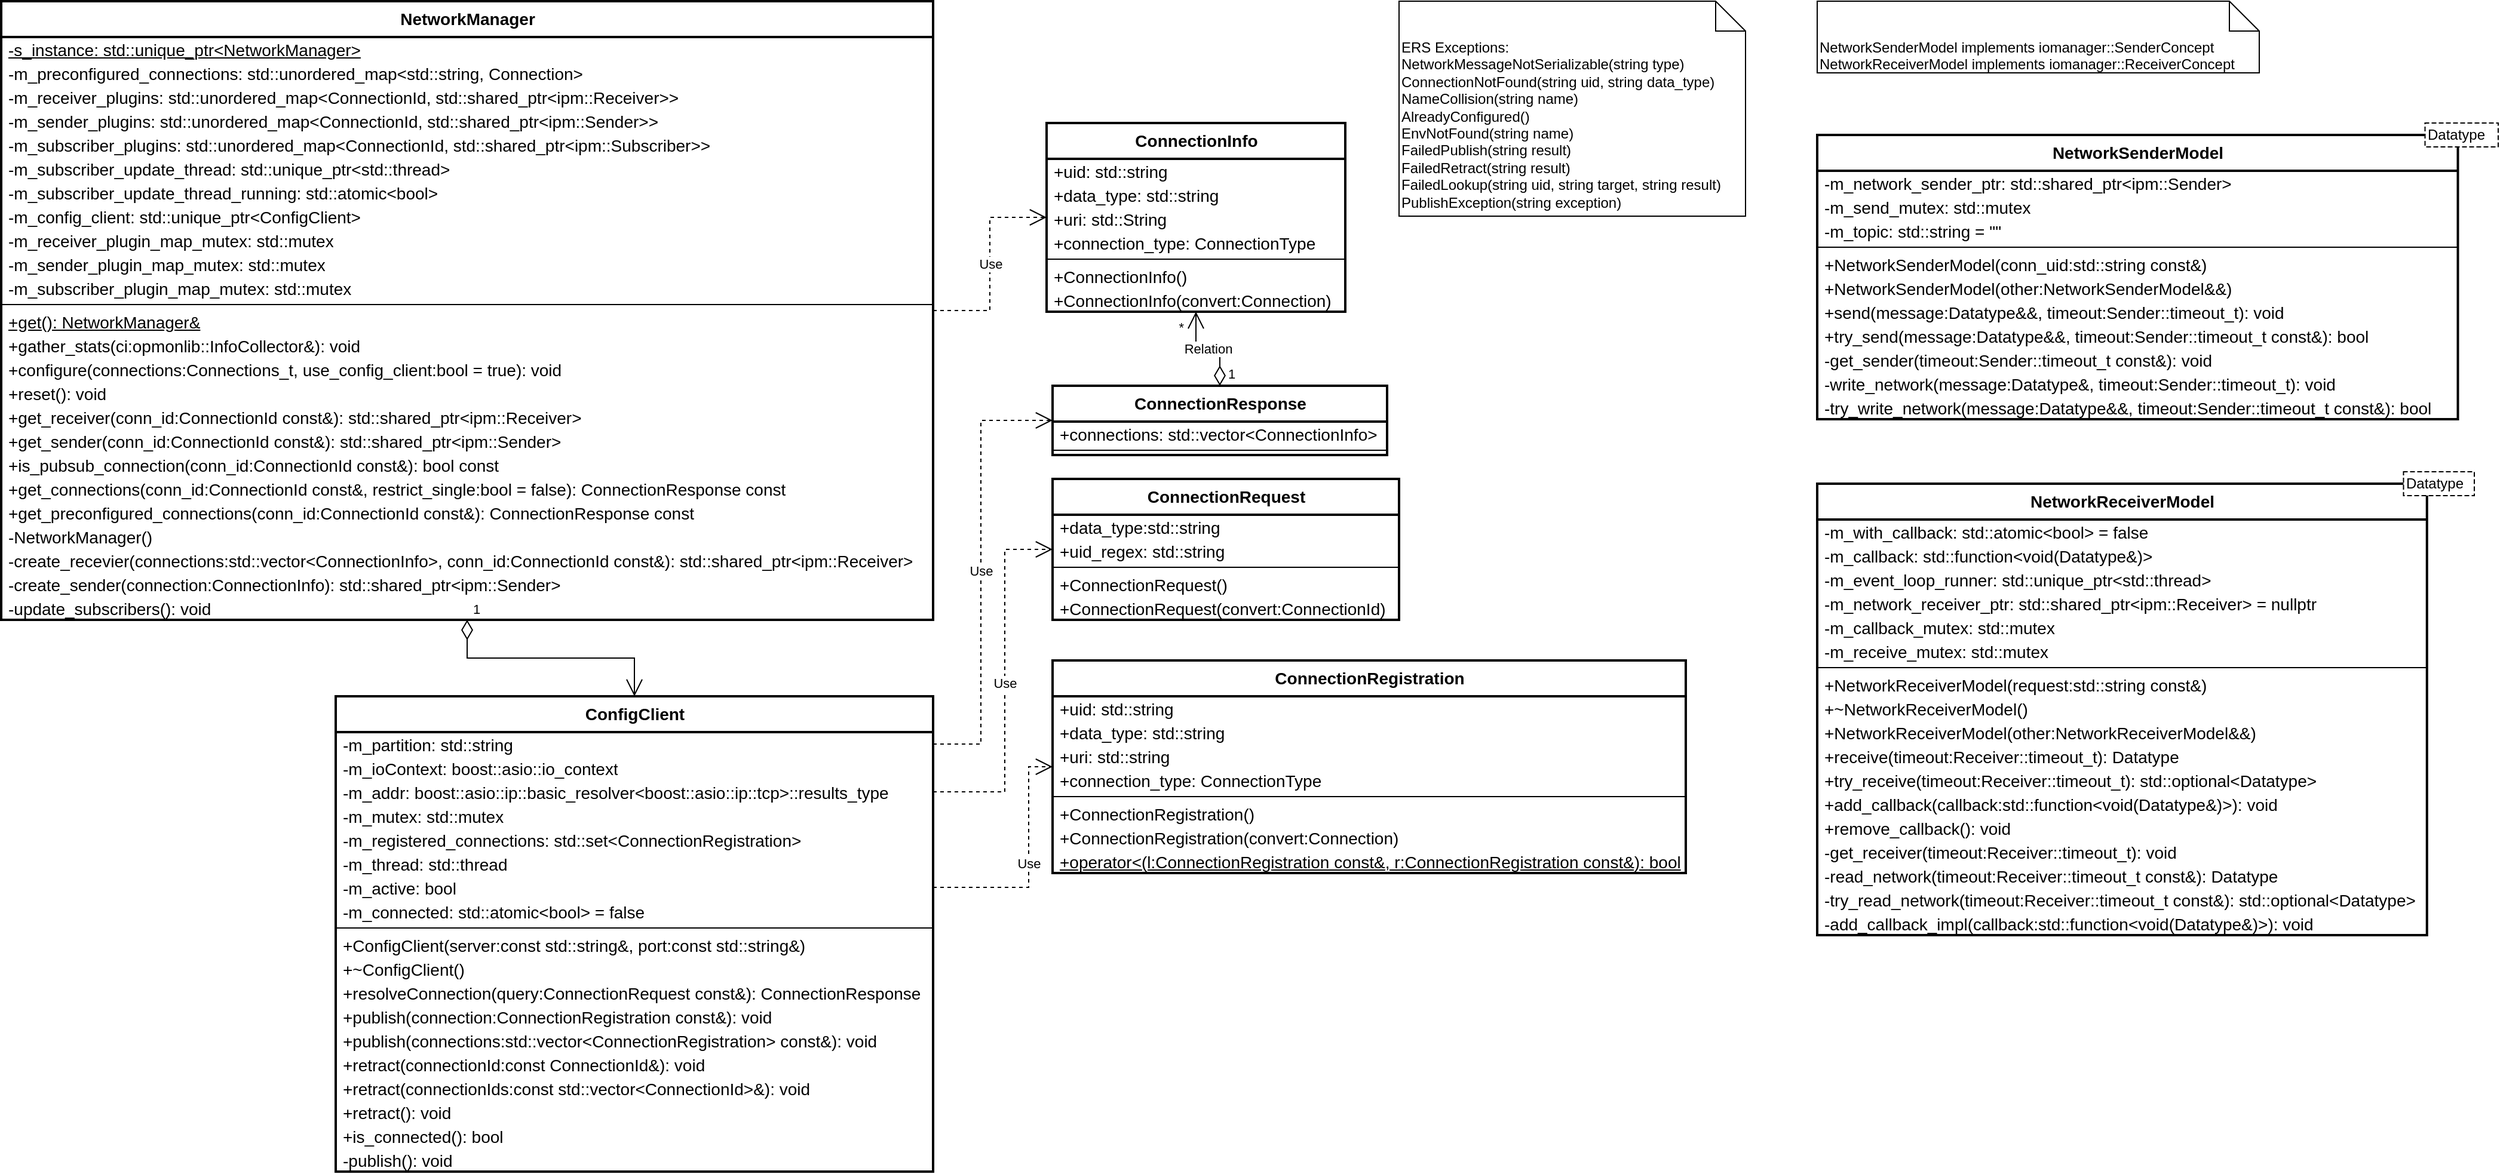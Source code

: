 <mxfile version="20.3.0" type="device"><diagram id="E1HVbYeFYIAMB-QXWZEo" name="Page-1"><mxGraphModel dx="2912" dy="1225" grid="1" gridSize="10" guides="1" tooltips="1" connect="1" arrows="1" fold="1" page="1" pageScale="1" pageWidth="850" pageHeight="1100" math="0" shadow="0"><root><mxCell id="0"/><mxCell id="1" parent="0"/><mxCell id="4x3-ScVHEEWLntkp6lY4-109" value="&lt;b&gt;ConnectionResponse&lt;br&gt;&lt;/b&gt;" style="swimlane;fontStyle=0;align=center;verticalAlign=top;childLayout=stackLayout;horizontal=1;startSize=30;horizontalStack=0;resizeParent=1;resizeParentMax=0;resizeLast=0;collapsible=0;marginBottom=0;html=1;fontFamily=Helvetica;fontSize=14;strokeWidth=2;fillColor=default;" vertex="1" parent="1"><mxGeometry x="870" y="450" width="280" height="58" as="geometry"/></mxCell><mxCell id="4x3-ScVHEEWLntkp6lY4-110" value="+connections: std::vector&amp;lt;ConnectionInfo&amp;gt;" style="text;html=1;strokeColor=none;fillColor=none;align=left;verticalAlign=middle;spacingLeft=4;spacingRight=4;overflow=hidden;rotatable=0;points=[[0,0.5],[1,0.5]];portConstraint=eastwest;fontFamily=Helvetica;fontSize=14;" vertex="1" parent="4x3-ScVHEEWLntkp6lY4-109"><mxGeometry y="30" width="280" height="20" as="geometry"/></mxCell><mxCell id="4x3-ScVHEEWLntkp6lY4-111" value="" style="line;strokeWidth=1;fillColor=none;align=left;verticalAlign=middle;spacingTop=-1;spacingLeft=3;spacingRight=3;rotatable=0;labelPosition=right;points=[];portConstraint=eastwest;fontFamily=Helvetica;fontSize=14;" vertex="1" parent="4x3-ScVHEEWLntkp6lY4-109"><mxGeometry y="50" width="280" height="8" as="geometry"/></mxCell><mxCell id="4x3-ScVHEEWLntkp6lY4-112" value="&lt;b&gt;NetworkManager&lt;br&gt;&lt;/b&gt;" style="swimlane;fontStyle=0;align=center;verticalAlign=top;childLayout=stackLayout;horizontal=1;startSize=30;horizontalStack=0;resizeParent=1;resizeParentMax=0;resizeLast=0;collapsible=0;marginBottom=0;html=1;fontFamily=Helvetica;fontSize=14;strokeWidth=2;fillColor=default;" vertex="1" parent="1"><mxGeometry x="-10" y="128" width="780" height="518" as="geometry"/></mxCell><mxCell id="4x3-ScVHEEWLntkp6lY4-113" value="-s_instance: std::unique_ptr&amp;lt;NetworkManager&amp;gt;" style="text;html=1;strokeColor=none;fillColor=none;align=left;verticalAlign=middle;spacingLeft=4;spacingRight=4;overflow=hidden;rotatable=0;points=[[0,0.5],[1,0.5]];portConstraint=eastwest;fontFamily=Helvetica;fontSize=14;fontStyle=4" vertex="1" parent="4x3-ScVHEEWLntkp6lY4-112"><mxGeometry y="30" width="780" height="20" as="geometry"/></mxCell><mxCell id="4x3-ScVHEEWLntkp6lY4-114" value="-m_preconfigured_connections: std::unordered_map&amp;lt;std::string, Connection&amp;gt;" style="text;html=1;strokeColor=none;fillColor=none;align=left;verticalAlign=middle;spacingLeft=4;spacingRight=4;overflow=hidden;rotatable=0;points=[[0,0.5],[1,0.5]];portConstraint=eastwest;fontFamily=Helvetica;fontSize=14;" vertex="1" parent="4x3-ScVHEEWLntkp6lY4-112"><mxGeometry y="50" width="780" height="20" as="geometry"/></mxCell><mxCell id="4x3-ScVHEEWLntkp6lY4-115" value="-m_receiver_plugins: std::unordered_map&amp;lt;ConnectionId, std::shared_ptr&amp;lt;ipm::Receiver&amp;gt;&amp;gt;" style="text;html=1;strokeColor=none;fillColor=none;align=left;verticalAlign=middle;spacingLeft=4;spacingRight=4;overflow=hidden;rotatable=0;points=[[0,0.5],[1,0.5]];portConstraint=eastwest;fontFamily=Helvetica;fontSize=14;" vertex="1" parent="4x3-ScVHEEWLntkp6lY4-112"><mxGeometry y="70" width="780" height="20" as="geometry"/></mxCell><mxCell id="4x3-ScVHEEWLntkp6lY4-116" value="-m_sender_plugins: std::unordered_map&amp;lt;ConnectionId, std::shared_ptr&amp;lt;ipm::Sender&amp;gt;&amp;gt;" style="text;html=1;strokeColor=none;fillColor=none;align=left;verticalAlign=middle;spacingLeft=4;spacingRight=4;overflow=hidden;rotatable=0;points=[[0,0.5],[1,0.5]];portConstraint=eastwest;fontFamily=Helvetica;fontSize=14;" vertex="1" parent="4x3-ScVHEEWLntkp6lY4-112"><mxGeometry y="90" width="780" height="20" as="geometry"/></mxCell><mxCell id="4x3-ScVHEEWLntkp6lY4-117" value="-m_subscriber_plugins: std::unordered_map&amp;lt;ConnectionId, std::shared_ptr&amp;lt;ipm::Subscriber&amp;gt;&amp;gt;" style="text;html=1;strokeColor=none;fillColor=none;align=left;verticalAlign=middle;spacingLeft=4;spacingRight=4;overflow=hidden;rotatable=0;points=[[0,0.5],[1,0.5]];portConstraint=eastwest;fontFamily=Helvetica;fontSize=14;" vertex="1" parent="4x3-ScVHEEWLntkp6lY4-112"><mxGeometry y="110" width="780" height="20" as="geometry"/></mxCell><mxCell id="4x3-ScVHEEWLntkp6lY4-118" value="-m_subscriber_update_thread: std::unique_ptr&amp;lt;std::thread&amp;gt;" style="text;html=1;strokeColor=none;fillColor=none;align=left;verticalAlign=middle;spacingLeft=4;spacingRight=4;overflow=hidden;rotatable=0;points=[[0,0.5],[1,0.5]];portConstraint=eastwest;fontFamily=Helvetica;fontSize=14;" vertex="1" parent="4x3-ScVHEEWLntkp6lY4-112"><mxGeometry y="130" width="780" height="20" as="geometry"/></mxCell><mxCell id="4x3-ScVHEEWLntkp6lY4-119" value="-m_subscriber_update_thread_running: std::atomic&amp;lt;bool&amp;gt;" style="text;html=1;strokeColor=none;fillColor=none;align=left;verticalAlign=middle;spacingLeft=4;spacingRight=4;overflow=hidden;rotatable=0;points=[[0,0.5],[1,0.5]];portConstraint=eastwest;fontFamily=Helvetica;fontSize=14;" vertex="1" parent="4x3-ScVHEEWLntkp6lY4-112"><mxGeometry y="150" width="780" height="20" as="geometry"/></mxCell><mxCell id="4x3-ScVHEEWLntkp6lY4-120" value="-m_config_client: std::unique_ptr&amp;lt;ConfigClient&amp;gt;" style="text;html=1;strokeColor=none;fillColor=none;align=left;verticalAlign=middle;spacingLeft=4;spacingRight=4;overflow=hidden;rotatable=0;points=[[0,0.5],[1,0.5]];portConstraint=eastwest;fontFamily=Helvetica;fontSize=14;" vertex="1" parent="4x3-ScVHEEWLntkp6lY4-112"><mxGeometry y="170" width="780" height="20" as="geometry"/></mxCell><mxCell id="4x3-ScVHEEWLntkp6lY4-121" value="-m_receiver_plugin_map_mutex: std::mutex" style="text;html=1;strokeColor=none;fillColor=none;align=left;verticalAlign=middle;spacingLeft=4;spacingRight=4;overflow=hidden;rotatable=0;points=[[0,0.5],[1,0.5]];portConstraint=eastwest;fontFamily=Helvetica;fontSize=14;" vertex="1" parent="4x3-ScVHEEWLntkp6lY4-112"><mxGeometry y="190" width="780" height="20" as="geometry"/></mxCell><mxCell id="4x3-ScVHEEWLntkp6lY4-122" value="-m_sender_plugin_map_mutex: std::mutex" style="text;html=1;strokeColor=none;fillColor=none;align=left;verticalAlign=middle;spacingLeft=4;spacingRight=4;overflow=hidden;rotatable=0;points=[[0,0.5],[1,0.5]];portConstraint=eastwest;fontFamily=Helvetica;fontSize=14;" vertex="1" parent="4x3-ScVHEEWLntkp6lY4-112"><mxGeometry y="210" width="780" height="20" as="geometry"/></mxCell><mxCell id="4x3-ScVHEEWLntkp6lY4-123" value="-m_subscriber_plugin_map_mutex: std::mutex" style="text;html=1;strokeColor=none;fillColor=none;align=left;verticalAlign=middle;spacingLeft=4;spacingRight=4;overflow=hidden;rotatable=0;points=[[0,0.5],[1,0.5]];portConstraint=eastwest;fontFamily=Helvetica;fontSize=14;" vertex="1" parent="4x3-ScVHEEWLntkp6lY4-112"><mxGeometry y="230" width="780" height="20" as="geometry"/></mxCell><mxCell id="4x3-ScVHEEWLntkp6lY4-124" value="" style="line;strokeWidth=1;fillColor=none;align=left;verticalAlign=middle;spacingTop=-1;spacingLeft=3;spacingRight=3;rotatable=0;labelPosition=right;points=[];portConstraint=eastwest;fontFamily=Helvetica;fontSize=14;" vertex="1" parent="4x3-ScVHEEWLntkp6lY4-112"><mxGeometry y="250" width="780" height="8" as="geometry"/></mxCell><mxCell id="4x3-ScVHEEWLntkp6lY4-125" value="+get(): NetworkManager&amp;amp;" style="text;html=1;strokeColor=none;fillColor=none;align=left;verticalAlign=middle;spacingLeft=4;spacingRight=4;overflow=hidden;rotatable=0;points=[[0,0.5],[1,0.5]];portConstraint=eastwest;fontFamily=Helvetica;fontSize=14;fontStyle=4" vertex="1" parent="4x3-ScVHEEWLntkp6lY4-112"><mxGeometry y="258" width="780" height="20" as="geometry"/></mxCell><mxCell id="4x3-ScVHEEWLntkp6lY4-126" value="+gather_stats(ci:opmonlib::InfoCollector&amp;amp;): void" style="text;html=1;strokeColor=none;fillColor=none;align=left;verticalAlign=middle;spacingLeft=4;spacingRight=4;overflow=hidden;rotatable=0;points=[[0,0.5],[1,0.5]];portConstraint=eastwest;fontFamily=Helvetica;fontSize=14;" vertex="1" parent="4x3-ScVHEEWLntkp6lY4-112"><mxGeometry y="278" width="780" height="20" as="geometry"/></mxCell><mxCell id="4x3-ScVHEEWLntkp6lY4-127" value="+configure(connections:Connections_t, use_config_client:bool = true): void" style="text;html=1;strokeColor=none;fillColor=none;align=left;verticalAlign=middle;spacingLeft=4;spacingRight=4;overflow=hidden;rotatable=0;points=[[0,0.5],[1,0.5]];portConstraint=eastwest;fontFamily=Helvetica;fontSize=14;" vertex="1" parent="4x3-ScVHEEWLntkp6lY4-112"><mxGeometry y="298" width="780" height="20" as="geometry"/></mxCell><mxCell id="4x3-ScVHEEWLntkp6lY4-128" value="+reset(): void" style="text;html=1;strokeColor=none;fillColor=none;align=left;verticalAlign=middle;spacingLeft=4;spacingRight=4;overflow=hidden;rotatable=0;points=[[0,0.5],[1,0.5]];portConstraint=eastwest;fontFamily=Helvetica;fontSize=14;" vertex="1" parent="4x3-ScVHEEWLntkp6lY4-112"><mxGeometry y="318" width="780" height="20" as="geometry"/></mxCell><mxCell id="4x3-ScVHEEWLntkp6lY4-129" value="+get_receiver(conn_id:ConnectionId const&amp;amp;): std::shared_ptr&amp;lt;ipm::Receiver&amp;gt;" style="text;html=1;strokeColor=none;fillColor=none;align=left;verticalAlign=middle;spacingLeft=4;spacingRight=4;overflow=hidden;rotatable=0;points=[[0,0.5],[1,0.5]];portConstraint=eastwest;fontFamily=Helvetica;fontSize=14;" vertex="1" parent="4x3-ScVHEEWLntkp6lY4-112"><mxGeometry y="338" width="780" height="20" as="geometry"/></mxCell><mxCell id="4x3-ScVHEEWLntkp6lY4-130" value="+get_sender(conn_id:ConnectionId const&amp;amp;): std::shared_ptr&amp;lt;ipm::Sender&amp;gt;" style="text;html=1;strokeColor=none;fillColor=none;align=left;verticalAlign=middle;spacingLeft=4;spacingRight=4;overflow=hidden;rotatable=0;points=[[0,0.5],[1,0.5]];portConstraint=eastwest;fontFamily=Helvetica;fontSize=14;" vertex="1" parent="4x3-ScVHEEWLntkp6lY4-112"><mxGeometry y="358" width="780" height="20" as="geometry"/></mxCell><mxCell id="4x3-ScVHEEWLntkp6lY4-131" value="+is_pubsub_connection(conn_id:ConnectionId const&amp;amp;): bool const" style="text;html=1;strokeColor=none;fillColor=none;align=left;verticalAlign=middle;spacingLeft=4;spacingRight=4;overflow=hidden;rotatable=0;points=[[0,0.5],[1,0.5]];portConstraint=eastwest;fontFamily=Helvetica;fontSize=14;" vertex="1" parent="4x3-ScVHEEWLntkp6lY4-112"><mxGeometry y="378" width="780" height="20" as="geometry"/></mxCell><mxCell id="4x3-ScVHEEWLntkp6lY4-132" value="+get_connections(conn_id:ConnectionId const&amp;amp;, restrict_single:bool = false): ConnectionResponse const" style="text;html=1;strokeColor=none;fillColor=none;align=left;verticalAlign=middle;spacingLeft=4;spacingRight=4;overflow=hidden;rotatable=0;points=[[0,0.5],[1,0.5]];portConstraint=eastwest;fontFamily=Helvetica;fontSize=14;" vertex="1" parent="4x3-ScVHEEWLntkp6lY4-112"><mxGeometry y="398" width="780" height="20" as="geometry"/></mxCell><mxCell id="4x3-ScVHEEWLntkp6lY4-133" value="+get_preconfigured_connections(conn_id:ConnectionId const&amp;amp;): ConnectionResponse const" style="text;html=1;strokeColor=none;fillColor=none;align=left;verticalAlign=middle;spacingLeft=4;spacingRight=4;overflow=hidden;rotatable=0;points=[[0,0.5],[1,0.5]];portConstraint=eastwest;fontFamily=Helvetica;fontSize=14;" vertex="1" parent="4x3-ScVHEEWLntkp6lY4-112"><mxGeometry y="418" width="780" height="20" as="geometry"/></mxCell><mxCell id="4x3-ScVHEEWLntkp6lY4-134" value="-NetworkManager()" style="text;html=1;strokeColor=none;fillColor=none;align=left;verticalAlign=middle;spacingLeft=4;spacingRight=4;overflow=hidden;rotatable=0;points=[[0,0.5],[1,0.5]];portConstraint=eastwest;fontFamily=Helvetica;fontSize=14;" vertex="1" parent="4x3-ScVHEEWLntkp6lY4-112"><mxGeometry y="438" width="780" height="20" as="geometry"/></mxCell><mxCell id="4x3-ScVHEEWLntkp6lY4-135" value="-create_recevier(connections:std::vector&amp;lt;ConnectionInfo&amp;gt;, conn_id:ConnectionId const&amp;amp;): std::shared_ptr&amp;lt;ipm::Receiver&amp;gt;" style="text;html=1;strokeColor=none;fillColor=none;align=left;verticalAlign=middle;spacingLeft=4;spacingRight=4;overflow=hidden;rotatable=0;points=[[0,0.5],[1,0.5]];portConstraint=eastwest;fontFamily=Helvetica;fontSize=14;" vertex="1" parent="4x3-ScVHEEWLntkp6lY4-112"><mxGeometry y="458" width="780" height="20" as="geometry"/></mxCell><mxCell id="4x3-ScVHEEWLntkp6lY4-136" value="-create_sender(connection:ConnectionInfo): std::shared_ptr&amp;lt;ipm::Sender&amp;gt;" style="text;html=1;strokeColor=none;fillColor=none;align=left;verticalAlign=middle;spacingLeft=4;spacingRight=4;overflow=hidden;rotatable=0;points=[[0,0.5],[1,0.5]];portConstraint=eastwest;fontFamily=Helvetica;fontSize=14;" vertex="1" parent="4x3-ScVHEEWLntkp6lY4-112"><mxGeometry y="478" width="780" height="20" as="geometry"/></mxCell><mxCell id="4x3-ScVHEEWLntkp6lY4-137" value="-update_subscribers(): void" style="text;html=1;strokeColor=none;fillColor=none;align=left;verticalAlign=middle;spacingLeft=4;spacingRight=4;overflow=hidden;rotatable=0;points=[[0,0.5],[1,0.5]];portConstraint=eastwest;fontFamily=Helvetica;fontSize=14;" vertex="1" parent="4x3-ScVHEEWLntkp6lY4-112"><mxGeometry y="498" width="780" height="20" as="geometry"/></mxCell><mxCell id="4x3-ScVHEEWLntkp6lY4-138" value="&lt;b&gt;ConnectionRequest&lt;br&gt;&lt;/b&gt;" style="swimlane;fontStyle=0;align=center;verticalAlign=top;childLayout=stackLayout;horizontal=1;startSize=30;horizontalStack=0;resizeParent=1;resizeParentMax=0;resizeLast=0;collapsible=0;marginBottom=0;html=1;fontFamily=Helvetica;fontSize=14;strokeWidth=2;fillColor=default;" vertex="1" parent="1"><mxGeometry x="870" y="528" width="290" height="118" as="geometry"/></mxCell><mxCell id="4x3-ScVHEEWLntkp6lY4-139" value="+data_type:std::string" style="text;html=1;strokeColor=none;fillColor=none;align=left;verticalAlign=middle;spacingLeft=4;spacingRight=4;overflow=hidden;rotatable=0;points=[[0,0.5],[1,0.5]];portConstraint=eastwest;fontFamily=Helvetica;fontSize=14;" vertex="1" parent="4x3-ScVHEEWLntkp6lY4-138"><mxGeometry y="30" width="290" height="20" as="geometry"/></mxCell><mxCell id="4x3-ScVHEEWLntkp6lY4-140" value="+uid_regex: std::string" style="text;html=1;strokeColor=none;fillColor=none;align=left;verticalAlign=middle;spacingLeft=4;spacingRight=4;overflow=hidden;rotatable=0;points=[[0,0.5],[1,0.5]];portConstraint=eastwest;fontFamily=Helvetica;fontSize=14;" vertex="1" parent="4x3-ScVHEEWLntkp6lY4-138"><mxGeometry y="50" width="290" height="20" as="geometry"/></mxCell><mxCell id="4x3-ScVHEEWLntkp6lY4-141" value="" style="line;strokeWidth=1;fillColor=none;align=left;verticalAlign=middle;spacingTop=-1;spacingLeft=3;spacingRight=3;rotatable=0;labelPosition=right;points=[];portConstraint=eastwest;fontFamily=Helvetica;fontSize=14;" vertex="1" parent="4x3-ScVHEEWLntkp6lY4-138"><mxGeometry y="70" width="290" height="8" as="geometry"/></mxCell><mxCell id="4x3-ScVHEEWLntkp6lY4-142" value="+ConnectionRequest()" style="text;html=1;strokeColor=none;fillColor=none;align=left;verticalAlign=middle;spacingLeft=4;spacingRight=4;overflow=hidden;rotatable=0;points=[[0,0.5],[1,0.5]];portConstraint=eastwest;fontFamily=Helvetica;fontSize=14;" vertex="1" parent="4x3-ScVHEEWLntkp6lY4-138"><mxGeometry y="78" width="290" height="20" as="geometry"/></mxCell><mxCell id="4x3-ScVHEEWLntkp6lY4-143" value="+ConnectionRequest(convert:ConnectionId)" style="text;html=1;strokeColor=none;fillColor=none;align=left;verticalAlign=middle;spacingLeft=4;spacingRight=4;overflow=hidden;rotatable=0;points=[[0,0.5],[1,0.5]];portConstraint=eastwest;fontFamily=Helvetica;fontSize=14;" vertex="1" parent="4x3-ScVHEEWLntkp6lY4-138"><mxGeometry y="98" width="290" height="20" as="geometry"/></mxCell><mxCell id="4x3-ScVHEEWLntkp6lY4-144" value="&lt;b&gt;ConnectionRegistration&lt;br&gt;&lt;/b&gt;" style="swimlane;fontStyle=0;align=center;verticalAlign=top;childLayout=stackLayout;horizontal=1;startSize=30;horizontalStack=0;resizeParent=1;resizeParentMax=0;resizeLast=0;collapsible=0;marginBottom=0;html=1;fontFamily=Helvetica;fontSize=14;strokeWidth=2;fillColor=default;" vertex="1" parent="1"><mxGeometry x="870" y="680" width="530" height="178" as="geometry"/></mxCell><mxCell id="4x3-ScVHEEWLntkp6lY4-145" value="+uid: std::string" style="text;html=1;strokeColor=none;fillColor=none;align=left;verticalAlign=middle;spacingLeft=4;spacingRight=4;overflow=hidden;rotatable=0;points=[[0,0.5],[1,0.5]];portConstraint=eastwest;fontFamily=Helvetica;fontSize=14;" vertex="1" parent="4x3-ScVHEEWLntkp6lY4-144"><mxGeometry y="30" width="530" height="20" as="geometry"/></mxCell><mxCell id="4x3-ScVHEEWLntkp6lY4-146" value="+data_type: std::string" style="text;html=1;strokeColor=none;fillColor=none;align=left;verticalAlign=middle;spacingLeft=4;spacingRight=4;overflow=hidden;rotatable=0;points=[[0,0.5],[1,0.5]];portConstraint=eastwest;fontFamily=Helvetica;fontSize=14;" vertex="1" parent="4x3-ScVHEEWLntkp6lY4-144"><mxGeometry y="50" width="530" height="20" as="geometry"/></mxCell><mxCell id="4x3-ScVHEEWLntkp6lY4-147" value="+uri: std::string" style="text;html=1;strokeColor=none;fillColor=none;align=left;verticalAlign=middle;spacingLeft=4;spacingRight=4;overflow=hidden;rotatable=0;points=[[0,0.5],[1,0.5]];portConstraint=eastwest;fontFamily=Helvetica;fontSize=14;" vertex="1" parent="4x3-ScVHEEWLntkp6lY4-144"><mxGeometry y="70" width="530" height="20" as="geometry"/></mxCell><mxCell id="4x3-ScVHEEWLntkp6lY4-148" value="+connection_type: ConnectionType" style="text;html=1;strokeColor=none;fillColor=none;align=left;verticalAlign=middle;spacingLeft=4;spacingRight=4;overflow=hidden;rotatable=0;points=[[0,0.5],[1,0.5]];portConstraint=eastwest;fontFamily=Helvetica;fontSize=14;" vertex="1" parent="4x3-ScVHEEWLntkp6lY4-144"><mxGeometry y="90" width="530" height="20" as="geometry"/></mxCell><mxCell id="4x3-ScVHEEWLntkp6lY4-149" value="" style="line;strokeWidth=1;fillColor=none;align=left;verticalAlign=middle;spacingTop=-1;spacingLeft=3;spacingRight=3;rotatable=0;labelPosition=right;points=[];portConstraint=eastwest;fontFamily=Helvetica;fontSize=14;" vertex="1" parent="4x3-ScVHEEWLntkp6lY4-144"><mxGeometry y="110" width="530" height="8" as="geometry"/></mxCell><mxCell id="4x3-ScVHEEWLntkp6lY4-150" value="+ConnectionRegistration()" style="text;html=1;strokeColor=none;fillColor=none;align=left;verticalAlign=middle;spacingLeft=4;spacingRight=4;overflow=hidden;rotatable=0;points=[[0,0.5],[1,0.5]];portConstraint=eastwest;fontFamily=Helvetica;fontSize=14;" vertex="1" parent="4x3-ScVHEEWLntkp6lY4-144"><mxGeometry y="118" width="530" height="20" as="geometry"/></mxCell><mxCell id="4x3-ScVHEEWLntkp6lY4-151" value="+ConnectionRegistration(convert:Connection)" style="text;html=1;strokeColor=none;fillColor=none;align=left;verticalAlign=middle;spacingLeft=4;spacingRight=4;overflow=hidden;rotatable=0;points=[[0,0.5],[1,0.5]];portConstraint=eastwest;fontFamily=Helvetica;fontSize=14;" vertex="1" parent="4x3-ScVHEEWLntkp6lY4-144"><mxGeometry y="138" width="530" height="20" as="geometry"/></mxCell><mxCell id="4x3-ScVHEEWLntkp6lY4-152" value="+operator&amp;lt;(l:ConnectionRegistration const&amp;amp;, r:ConnectionRegistration const&amp;amp;): bool" style="text;html=1;strokeColor=none;fillColor=none;align=left;verticalAlign=middle;spacingLeft=4;spacingRight=4;overflow=hidden;rotatable=0;points=[[0,0.5],[1,0.5]];portConstraint=eastwest;fontFamily=Helvetica;fontSize=14;fontStyle=4" vertex="1" parent="4x3-ScVHEEWLntkp6lY4-144"><mxGeometry y="158" width="530" height="20" as="geometry"/></mxCell><mxCell id="4x3-ScVHEEWLntkp6lY4-153" value="&lt;b&gt;ConnectionInfo&lt;br&gt;&lt;/b&gt;" style="swimlane;fontStyle=0;align=center;verticalAlign=top;childLayout=stackLayout;horizontal=1;startSize=30;horizontalStack=0;resizeParent=1;resizeParentMax=0;resizeLast=0;collapsible=0;marginBottom=0;html=1;fontFamily=Helvetica;fontSize=14;strokeWidth=2;fillColor=default;" vertex="1" parent="1"><mxGeometry x="865" y="230" width="250" height="158" as="geometry"/></mxCell><mxCell id="4x3-ScVHEEWLntkp6lY4-154" value="+uid: std::string" style="text;html=1;strokeColor=none;fillColor=none;align=left;verticalAlign=middle;spacingLeft=4;spacingRight=4;overflow=hidden;rotatable=0;points=[[0,0.5],[1,0.5]];portConstraint=eastwest;fontFamily=Helvetica;fontSize=14;" vertex="1" parent="4x3-ScVHEEWLntkp6lY4-153"><mxGeometry y="30" width="250" height="20" as="geometry"/></mxCell><mxCell id="4x3-ScVHEEWLntkp6lY4-155" value="+data_type: std::string" style="text;html=1;strokeColor=none;fillColor=none;align=left;verticalAlign=middle;spacingLeft=4;spacingRight=4;overflow=hidden;rotatable=0;points=[[0,0.5],[1,0.5]];portConstraint=eastwest;fontFamily=Helvetica;fontSize=14;" vertex="1" parent="4x3-ScVHEEWLntkp6lY4-153"><mxGeometry y="50" width="250" height="20" as="geometry"/></mxCell><mxCell id="4x3-ScVHEEWLntkp6lY4-156" value="+uri: std::String" style="text;html=1;strokeColor=none;fillColor=none;align=left;verticalAlign=middle;spacingLeft=4;spacingRight=4;overflow=hidden;rotatable=0;points=[[0,0.5],[1,0.5]];portConstraint=eastwest;fontFamily=Helvetica;fontSize=14;" vertex="1" parent="4x3-ScVHEEWLntkp6lY4-153"><mxGeometry y="70" width="250" height="20" as="geometry"/></mxCell><mxCell id="4x3-ScVHEEWLntkp6lY4-157" value="+connection_type: ConnectionType" style="text;html=1;strokeColor=none;fillColor=none;align=left;verticalAlign=middle;spacingLeft=4;spacingRight=4;overflow=hidden;rotatable=0;points=[[0,0.5],[1,0.5]];portConstraint=eastwest;fontFamily=Helvetica;fontSize=14;" vertex="1" parent="4x3-ScVHEEWLntkp6lY4-153"><mxGeometry y="90" width="250" height="20" as="geometry"/></mxCell><mxCell id="4x3-ScVHEEWLntkp6lY4-158" value="" style="line;strokeWidth=1;fillColor=none;align=left;verticalAlign=middle;spacingTop=-1;spacingLeft=3;spacingRight=3;rotatable=0;labelPosition=right;points=[];portConstraint=eastwest;fontFamily=Helvetica;fontSize=14;" vertex="1" parent="4x3-ScVHEEWLntkp6lY4-153"><mxGeometry y="110" width="250" height="8" as="geometry"/></mxCell><mxCell id="4x3-ScVHEEWLntkp6lY4-159" value="+ConnectionInfo()" style="text;html=1;strokeColor=none;fillColor=none;align=left;verticalAlign=middle;spacingLeft=4;spacingRight=4;overflow=hidden;rotatable=0;points=[[0,0.5],[1,0.5]];portConstraint=eastwest;fontFamily=Helvetica;fontSize=14;" vertex="1" parent="4x3-ScVHEEWLntkp6lY4-153"><mxGeometry y="118" width="250" height="20" as="geometry"/></mxCell><mxCell id="4x3-ScVHEEWLntkp6lY4-160" value="+ConnectionInfo(convert:Connection)" style="text;html=1;strokeColor=none;fillColor=none;align=left;verticalAlign=middle;spacingLeft=4;spacingRight=4;overflow=hidden;rotatable=0;points=[[0,0.5],[1,0.5]];portConstraint=eastwest;fontFamily=Helvetica;fontSize=14;" vertex="1" parent="4x3-ScVHEEWLntkp6lY4-153"><mxGeometry y="138" width="250" height="20" as="geometry"/></mxCell><mxCell id="4x3-ScVHEEWLntkp6lY4-161" value="&lt;b&gt;ConfigClient&lt;br&gt;&lt;/b&gt;" style="swimlane;fontStyle=0;align=center;verticalAlign=top;childLayout=stackLayout;horizontal=1;startSize=30;horizontalStack=0;resizeParent=1;resizeParentMax=0;resizeLast=0;collapsible=0;marginBottom=0;html=1;fontFamily=Helvetica;fontSize=14;strokeWidth=2;fillColor=default;" vertex="1" parent="1"><mxGeometry x="270" y="710" width="500" height="398" as="geometry"/></mxCell><mxCell id="4x3-ScVHEEWLntkp6lY4-162" value="-m_partition: std::string" style="text;html=1;strokeColor=none;fillColor=none;align=left;verticalAlign=middle;spacingLeft=4;spacingRight=4;overflow=hidden;rotatable=0;points=[[0,0.5],[1,0.5]];portConstraint=eastwest;fontFamily=Helvetica;fontSize=14;" vertex="1" parent="4x3-ScVHEEWLntkp6lY4-161"><mxGeometry y="30" width="500" height="20" as="geometry"/></mxCell><mxCell id="4x3-ScVHEEWLntkp6lY4-163" value="-m_ioContext: boost::asio::io_context" style="text;html=1;strokeColor=none;fillColor=none;align=left;verticalAlign=middle;spacingLeft=4;spacingRight=4;overflow=hidden;rotatable=0;points=[[0,0.5],[1,0.5]];portConstraint=eastwest;fontFamily=Helvetica;fontSize=14;" vertex="1" parent="4x3-ScVHEEWLntkp6lY4-161"><mxGeometry y="50" width="500" height="20" as="geometry"/></mxCell><mxCell id="4x3-ScVHEEWLntkp6lY4-164" value="-m_addr: boost::asio::ip::basic_resolver&amp;lt;boost::asio::ip::tcp&amp;gt;::results_type" style="text;html=1;strokeColor=none;fillColor=none;align=left;verticalAlign=middle;spacingLeft=4;spacingRight=4;overflow=hidden;rotatable=0;points=[[0,0.5],[1,0.5]];portConstraint=eastwest;fontFamily=Helvetica;fontSize=14;" vertex="1" parent="4x3-ScVHEEWLntkp6lY4-161"><mxGeometry y="70" width="500" height="20" as="geometry"/></mxCell><mxCell id="4x3-ScVHEEWLntkp6lY4-165" value="-m_mutex: std::mutex" style="text;html=1;strokeColor=none;fillColor=none;align=left;verticalAlign=middle;spacingLeft=4;spacingRight=4;overflow=hidden;rotatable=0;points=[[0,0.5],[1,0.5]];portConstraint=eastwest;fontFamily=Helvetica;fontSize=14;" vertex="1" parent="4x3-ScVHEEWLntkp6lY4-161"><mxGeometry y="90" width="500" height="20" as="geometry"/></mxCell><mxCell id="4x3-ScVHEEWLntkp6lY4-166" value="-m_registered_connections: std::set&amp;lt;ConnectionRegistration&amp;gt;" style="text;html=1;strokeColor=none;fillColor=none;align=left;verticalAlign=middle;spacingLeft=4;spacingRight=4;overflow=hidden;rotatable=0;points=[[0,0.5],[1,0.5]];portConstraint=eastwest;fontFamily=Helvetica;fontSize=14;" vertex="1" parent="4x3-ScVHEEWLntkp6lY4-161"><mxGeometry y="110" width="500" height="20" as="geometry"/></mxCell><mxCell id="4x3-ScVHEEWLntkp6lY4-167" value="-m_thread: std::thread" style="text;html=1;strokeColor=none;fillColor=none;align=left;verticalAlign=middle;spacingLeft=4;spacingRight=4;overflow=hidden;rotatable=0;points=[[0,0.5],[1,0.5]];portConstraint=eastwest;fontFamily=Helvetica;fontSize=14;" vertex="1" parent="4x3-ScVHEEWLntkp6lY4-161"><mxGeometry y="130" width="500" height="20" as="geometry"/></mxCell><mxCell id="4x3-ScVHEEWLntkp6lY4-168" value="-m_active: bool" style="text;html=1;strokeColor=none;fillColor=none;align=left;verticalAlign=middle;spacingLeft=4;spacingRight=4;overflow=hidden;rotatable=0;points=[[0,0.5],[1,0.5]];portConstraint=eastwest;fontFamily=Helvetica;fontSize=14;" vertex="1" parent="4x3-ScVHEEWLntkp6lY4-161"><mxGeometry y="150" width="500" height="20" as="geometry"/></mxCell><mxCell id="4x3-ScVHEEWLntkp6lY4-169" value="-m_connected: std::atomic&amp;lt;bool&amp;gt; = false" style="text;html=1;strokeColor=none;fillColor=none;align=left;verticalAlign=middle;spacingLeft=4;spacingRight=4;overflow=hidden;rotatable=0;points=[[0,0.5],[1,0.5]];portConstraint=eastwest;fontFamily=Helvetica;fontSize=14;" vertex="1" parent="4x3-ScVHEEWLntkp6lY4-161"><mxGeometry y="170" width="500" height="20" as="geometry"/></mxCell><mxCell id="4x3-ScVHEEWLntkp6lY4-170" value="" style="line;strokeWidth=1;fillColor=none;align=left;verticalAlign=middle;spacingTop=-1;spacingLeft=3;spacingRight=3;rotatable=0;labelPosition=right;points=[];portConstraint=eastwest;fontFamily=Helvetica;fontSize=14;" vertex="1" parent="4x3-ScVHEEWLntkp6lY4-161"><mxGeometry y="190" width="500" height="8" as="geometry"/></mxCell><mxCell id="4x3-ScVHEEWLntkp6lY4-171" value="+ConfigClient(server:const std::string&amp;amp;, port:const std::string&amp;amp;)" style="text;html=1;strokeColor=none;fillColor=none;align=left;verticalAlign=middle;spacingLeft=4;spacingRight=4;overflow=hidden;rotatable=0;points=[[0,0.5],[1,0.5]];portConstraint=eastwest;fontFamily=Helvetica;fontSize=14;" vertex="1" parent="4x3-ScVHEEWLntkp6lY4-161"><mxGeometry y="198" width="500" height="20" as="geometry"/></mxCell><mxCell id="4x3-ScVHEEWLntkp6lY4-172" value="+~ConfigClient()" style="text;html=1;strokeColor=none;fillColor=none;align=left;verticalAlign=middle;spacingLeft=4;spacingRight=4;overflow=hidden;rotatable=0;points=[[0,0.5],[1,0.5]];portConstraint=eastwest;fontFamily=Helvetica;fontSize=14;" vertex="1" parent="4x3-ScVHEEWLntkp6lY4-161"><mxGeometry y="218" width="500" height="20" as="geometry"/></mxCell><mxCell id="4x3-ScVHEEWLntkp6lY4-173" value="+resolveConnection(query:ConnectionRequest const&amp;amp;): ConnectionResponse" style="text;html=1;strokeColor=none;fillColor=none;align=left;verticalAlign=middle;spacingLeft=4;spacingRight=4;overflow=hidden;rotatable=0;points=[[0,0.5],[1,0.5]];portConstraint=eastwest;fontFamily=Helvetica;fontSize=14;" vertex="1" parent="4x3-ScVHEEWLntkp6lY4-161"><mxGeometry y="238" width="500" height="20" as="geometry"/></mxCell><mxCell id="4x3-ScVHEEWLntkp6lY4-174" value="+publish(connection:ConnectionRegistration const&amp;amp;): void" style="text;html=1;strokeColor=none;fillColor=none;align=left;verticalAlign=middle;spacingLeft=4;spacingRight=4;overflow=hidden;rotatable=0;points=[[0,0.5],[1,0.5]];portConstraint=eastwest;fontFamily=Helvetica;fontSize=14;" vertex="1" parent="4x3-ScVHEEWLntkp6lY4-161"><mxGeometry y="258" width="500" height="20" as="geometry"/></mxCell><mxCell id="4x3-ScVHEEWLntkp6lY4-175" value="+publish(connections:std::vector&amp;lt;ConnectionRegistration&amp;gt; const&amp;amp;): void" style="text;html=1;strokeColor=none;fillColor=none;align=left;verticalAlign=middle;spacingLeft=4;spacingRight=4;overflow=hidden;rotatable=0;points=[[0,0.5],[1,0.5]];portConstraint=eastwest;fontFamily=Helvetica;fontSize=14;" vertex="1" parent="4x3-ScVHEEWLntkp6lY4-161"><mxGeometry y="278" width="500" height="20" as="geometry"/></mxCell><mxCell id="4x3-ScVHEEWLntkp6lY4-176" value="+retract(connectionId:const ConnectionId&amp;amp;): void" style="text;html=1;strokeColor=none;fillColor=none;align=left;verticalAlign=middle;spacingLeft=4;spacingRight=4;overflow=hidden;rotatable=0;points=[[0,0.5],[1,0.5]];portConstraint=eastwest;fontFamily=Helvetica;fontSize=14;" vertex="1" parent="4x3-ScVHEEWLntkp6lY4-161"><mxGeometry y="298" width="500" height="20" as="geometry"/></mxCell><mxCell id="4x3-ScVHEEWLntkp6lY4-177" value="+retract(connectionIds:const std::vector&amp;lt;ConnectionId&amp;gt;&amp;amp;): void" style="text;html=1;strokeColor=none;fillColor=none;align=left;verticalAlign=middle;spacingLeft=4;spacingRight=4;overflow=hidden;rotatable=0;points=[[0,0.5],[1,0.5]];portConstraint=eastwest;fontFamily=Helvetica;fontSize=14;" vertex="1" parent="4x3-ScVHEEWLntkp6lY4-161"><mxGeometry y="318" width="500" height="20" as="geometry"/></mxCell><mxCell id="4x3-ScVHEEWLntkp6lY4-178" value="+retract(): void" style="text;html=1;strokeColor=none;fillColor=none;align=left;verticalAlign=middle;spacingLeft=4;spacingRight=4;overflow=hidden;rotatable=0;points=[[0,0.5],[1,0.5]];portConstraint=eastwest;fontFamily=Helvetica;fontSize=14;" vertex="1" parent="4x3-ScVHEEWLntkp6lY4-161"><mxGeometry y="338" width="500" height="20" as="geometry"/></mxCell><mxCell id="4x3-ScVHEEWLntkp6lY4-179" value="+is_connected(): bool" style="text;html=1;strokeColor=none;fillColor=none;align=left;verticalAlign=middle;spacingLeft=4;spacingRight=4;overflow=hidden;rotatable=0;points=[[0,0.5],[1,0.5]];portConstraint=eastwest;fontFamily=Helvetica;fontSize=14;" vertex="1" parent="4x3-ScVHEEWLntkp6lY4-161"><mxGeometry y="358" width="500" height="20" as="geometry"/></mxCell><mxCell id="4x3-ScVHEEWLntkp6lY4-180" value="-publish(): void" style="text;html=1;strokeColor=none;fillColor=none;align=left;verticalAlign=middle;spacingLeft=4;spacingRight=4;overflow=hidden;rotatable=0;points=[[0,0.5],[1,0.5]];portConstraint=eastwest;fontFamily=Helvetica;fontSize=14;" vertex="1" parent="4x3-ScVHEEWLntkp6lY4-161"><mxGeometry y="378" width="500" height="20" as="geometry"/></mxCell><mxCell id="4x3-ScVHEEWLntkp6lY4-181" value="ERS Exceptions:&lt;br&gt;NetworkMessageNotSerializable(string type)&lt;br&gt;ConnectionNotFound(string uid, string data_type)&lt;br&gt;NameCollision(string name)&lt;br&gt;AlreadyConfigured()&lt;br&gt;EnvNotFound(string name)&lt;br&gt;FailedPublish(string result)&lt;br&gt;FailedRetract(string result)&lt;br&gt;FailedLookup(string uid, string target, string result)&lt;br&gt;PublishException(string exception)" style="shape=note2;boundedLbl=1;whiteSpace=wrap;html=1;size=25;verticalAlign=top;align=left;" vertex="1" parent="1"><mxGeometry x="1160" y="128" width="290" height="180" as="geometry"/></mxCell><mxCell id="4x3-ScVHEEWLntkp6lY4-182" value="" style="group" vertex="1" connectable="0" parent="1"><mxGeometry x="1510" y="522" width="550" height="188" as="geometry"/></mxCell><mxCell id="4x3-ScVHEEWLntkp6lY4-183" value="&lt;b&gt;NetworkReceiverModel&lt;br&gt;&lt;/b&gt;" style="swimlane;fontStyle=0;align=center;verticalAlign=top;childLayout=stackLayout;horizontal=1;startSize=30;horizontalStack=0;resizeParent=1;resizeParentMax=0;resizeLast=0;collapsible=0;marginBottom=0;html=1;fontFamily=Helvetica;fontSize=14;strokeWidth=2;fillColor=default;" vertex="1" parent="4x3-ScVHEEWLntkp6lY4-182"><mxGeometry y="10" width="510.37" height="378" as="geometry"/></mxCell><mxCell id="4x3-ScVHEEWLntkp6lY4-184" value="-m_with_callback: std::atomic&amp;lt;bool&amp;gt; = false" style="text;html=1;strokeColor=none;fillColor=none;align=left;verticalAlign=middle;spacingLeft=4;spacingRight=4;overflow=hidden;rotatable=0;points=[[0,0.5],[1,0.5]];portConstraint=eastwest;fontFamily=Helvetica;fontSize=14;" vertex="1" parent="4x3-ScVHEEWLntkp6lY4-183"><mxGeometry y="30" width="510.37" height="20" as="geometry"/></mxCell><mxCell id="4x3-ScVHEEWLntkp6lY4-185" value="-m_callback: std::function&amp;lt;void(Datatype&amp;amp;)&amp;gt;" style="text;html=1;strokeColor=none;fillColor=none;align=left;verticalAlign=middle;spacingLeft=4;spacingRight=4;overflow=hidden;rotatable=0;points=[[0,0.5],[1,0.5]];portConstraint=eastwest;fontFamily=Helvetica;fontSize=14;" vertex="1" parent="4x3-ScVHEEWLntkp6lY4-183"><mxGeometry y="50" width="510.37" height="20" as="geometry"/></mxCell><mxCell id="4x3-ScVHEEWLntkp6lY4-186" value="-m_event_loop_runner: std::unique_ptr&amp;lt;std::thread&amp;gt;" style="text;html=1;strokeColor=none;fillColor=none;align=left;verticalAlign=middle;spacingLeft=4;spacingRight=4;overflow=hidden;rotatable=0;points=[[0,0.5],[1,0.5]];portConstraint=eastwest;fontFamily=Helvetica;fontSize=14;" vertex="1" parent="4x3-ScVHEEWLntkp6lY4-183"><mxGeometry y="70" width="510.37" height="20" as="geometry"/></mxCell><mxCell id="4x3-ScVHEEWLntkp6lY4-187" value="-m_network_receiver_ptr: std::shared_ptr&amp;lt;ipm::Receiver&amp;gt; = nullptr" style="text;html=1;strokeColor=none;fillColor=none;align=left;verticalAlign=middle;spacingLeft=4;spacingRight=4;overflow=hidden;rotatable=0;points=[[0,0.5],[1,0.5]];portConstraint=eastwest;fontFamily=Helvetica;fontSize=14;" vertex="1" parent="4x3-ScVHEEWLntkp6lY4-183"><mxGeometry y="90" width="510.37" height="20" as="geometry"/></mxCell><mxCell id="4x3-ScVHEEWLntkp6lY4-188" value="-m_callback_mutex: std::mutex" style="text;html=1;strokeColor=none;fillColor=none;align=left;verticalAlign=middle;spacingLeft=4;spacingRight=4;overflow=hidden;rotatable=0;points=[[0,0.5],[1,0.5]];portConstraint=eastwest;fontFamily=Helvetica;fontSize=14;" vertex="1" parent="4x3-ScVHEEWLntkp6lY4-183"><mxGeometry y="110" width="510.37" height="20" as="geometry"/></mxCell><mxCell id="4x3-ScVHEEWLntkp6lY4-189" value="-m_receive_mutex: std::mutex" style="text;html=1;strokeColor=none;fillColor=none;align=left;verticalAlign=middle;spacingLeft=4;spacingRight=4;overflow=hidden;rotatable=0;points=[[0,0.5],[1,0.5]];portConstraint=eastwest;fontFamily=Helvetica;fontSize=14;" vertex="1" parent="4x3-ScVHEEWLntkp6lY4-183"><mxGeometry y="130" width="510.37" height="20" as="geometry"/></mxCell><mxCell id="4x3-ScVHEEWLntkp6lY4-190" value="" style="line;strokeWidth=1;fillColor=none;align=left;verticalAlign=middle;spacingTop=-1;spacingLeft=3;spacingRight=3;rotatable=0;labelPosition=right;points=[];portConstraint=eastwest;fontFamily=Helvetica;fontSize=14;" vertex="1" parent="4x3-ScVHEEWLntkp6lY4-183"><mxGeometry y="150" width="510.37" height="8" as="geometry"/></mxCell><mxCell id="4x3-ScVHEEWLntkp6lY4-191" value="+NetworkReceiverModel(request:std::string const&amp;amp;)" style="text;html=1;strokeColor=none;fillColor=none;align=left;verticalAlign=middle;spacingLeft=4;spacingRight=4;overflow=hidden;rotatable=0;points=[[0,0.5],[1,0.5]];portConstraint=eastwest;fontFamily=Helvetica;fontSize=14;" vertex="1" parent="4x3-ScVHEEWLntkp6lY4-183"><mxGeometry y="158" width="510.37" height="20" as="geometry"/></mxCell><mxCell id="4x3-ScVHEEWLntkp6lY4-192" value="+~NetworkReceiverModel()" style="text;html=1;strokeColor=none;fillColor=none;align=left;verticalAlign=middle;spacingLeft=4;spacingRight=4;overflow=hidden;rotatable=0;points=[[0,0.5],[1,0.5]];portConstraint=eastwest;fontFamily=Helvetica;fontSize=14;" vertex="1" parent="4x3-ScVHEEWLntkp6lY4-183"><mxGeometry y="178" width="510.37" height="20" as="geometry"/></mxCell><mxCell id="4x3-ScVHEEWLntkp6lY4-193" value="+NetworkReceiverModel(other:NetworkReceiverModel&amp;amp;&amp;amp;)" style="text;html=1;strokeColor=none;fillColor=none;align=left;verticalAlign=middle;spacingLeft=4;spacingRight=4;overflow=hidden;rotatable=0;points=[[0,0.5],[1,0.5]];portConstraint=eastwest;fontFamily=Helvetica;fontSize=14;" vertex="1" parent="4x3-ScVHEEWLntkp6lY4-183"><mxGeometry y="198" width="510.37" height="20" as="geometry"/></mxCell><mxCell id="4x3-ScVHEEWLntkp6lY4-194" value="+receive(timeout:Receiver::timeout_t): Datatype" style="text;html=1;strokeColor=none;fillColor=none;align=left;verticalAlign=middle;spacingLeft=4;spacingRight=4;overflow=hidden;rotatable=0;points=[[0,0.5],[1,0.5]];portConstraint=eastwest;fontFamily=Helvetica;fontSize=14;" vertex="1" parent="4x3-ScVHEEWLntkp6lY4-183"><mxGeometry y="218" width="510.37" height="20" as="geometry"/></mxCell><mxCell id="4x3-ScVHEEWLntkp6lY4-195" value="+try_receive(timeout:Receiver::timeout_t): std::optional&amp;lt;Datatype&amp;gt;" style="text;html=1;strokeColor=none;fillColor=none;align=left;verticalAlign=middle;spacingLeft=4;spacingRight=4;overflow=hidden;rotatable=0;points=[[0,0.5],[1,0.5]];portConstraint=eastwest;fontFamily=Helvetica;fontSize=14;" vertex="1" parent="4x3-ScVHEEWLntkp6lY4-183"><mxGeometry y="238" width="510.37" height="20" as="geometry"/></mxCell><mxCell id="4x3-ScVHEEWLntkp6lY4-196" value="+add_callback(callback:std::function&amp;lt;void(Datatype&amp;amp;)&amp;gt;): void" style="text;html=1;strokeColor=none;fillColor=none;align=left;verticalAlign=middle;spacingLeft=4;spacingRight=4;overflow=hidden;rotatable=0;points=[[0,0.5],[1,0.5]];portConstraint=eastwest;fontFamily=Helvetica;fontSize=14;" vertex="1" parent="4x3-ScVHEEWLntkp6lY4-183"><mxGeometry y="258" width="510.37" height="20" as="geometry"/></mxCell><mxCell id="4x3-ScVHEEWLntkp6lY4-197" value="+remove_callback(): void" style="text;html=1;strokeColor=none;fillColor=none;align=left;verticalAlign=middle;spacingLeft=4;spacingRight=4;overflow=hidden;rotatable=0;points=[[0,0.5],[1,0.5]];portConstraint=eastwest;fontFamily=Helvetica;fontSize=14;" vertex="1" parent="4x3-ScVHEEWLntkp6lY4-183"><mxGeometry y="278" width="510.37" height="20" as="geometry"/></mxCell><mxCell id="4x3-ScVHEEWLntkp6lY4-198" value="-get_receiver(timeout:Receiver::timeout_t): void" style="text;html=1;strokeColor=none;fillColor=none;align=left;verticalAlign=middle;spacingLeft=4;spacingRight=4;overflow=hidden;rotatable=0;points=[[0,0.5],[1,0.5]];portConstraint=eastwest;fontFamily=Helvetica;fontSize=14;" vertex="1" parent="4x3-ScVHEEWLntkp6lY4-183"><mxGeometry y="298" width="510.37" height="20" as="geometry"/></mxCell><mxCell id="4x3-ScVHEEWLntkp6lY4-199" value="-read_network(timeout:Receiver::timeout_t const&amp;amp;): Datatype" style="text;html=1;strokeColor=none;fillColor=none;align=left;verticalAlign=middle;spacingLeft=4;spacingRight=4;overflow=hidden;rotatable=0;points=[[0,0.5],[1,0.5]];portConstraint=eastwest;fontFamily=Helvetica;fontSize=14;" vertex="1" parent="4x3-ScVHEEWLntkp6lY4-183"><mxGeometry y="318" width="510.37" height="20" as="geometry"/></mxCell><mxCell id="4x3-ScVHEEWLntkp6lY4-200" value="-try_read_network(timeout:Receiver::timeout_t const&amp;amp;): std::optional&amp;lt;Datatype&amp;gt;" style="text;html=1;strokeColor=none;fillColor=none;align=left;verticalAlign=middle;spacingLeft=4;spacingRight=4;overflow=hidden;rotatable=0;points=[[0,0.5],[1,0.5]];portConstraint=eastwest;fontFamily=Helvetica;fontSize=14;" vertex="1" parent="4x3-ScVHEEWLntkp6lY4-183"><mxGeometry y="338" width="510.37" height="20" as="geometry"/></mxCell><mxCell id="4x3-ScVHEEWLntkp6lY4-201" value="-add_callback_impl(callback:std::function&amp;lt;void(Datatype&amp;amp;)&amp;gt;): void" style="text;html=1;strokeColor=none;fillColor=none;align=left;verticalAlign=middle;spacingLeft=4;spacingRight=4;overflow=hidden;rotatable=0;points=[[0,0.5],[1,0.5]];portConstraint=eastwest;fontFamily=Helvetica;fontSize=14;" vertex="1" parent="4x3-ScVHEEWLntkp6lY4-183"><mxGeometry y="358" width="510.37" height="20" as="geometry"/></mxCell><mxCell id="4x3-ScVHEEWLntkp6lY4-202" value="Datatype" style="shape=partialRectangle;html=1;top=1;align=left;dashed=1;" vertex="1" parent="4x3-ScVHEEWLntkp6lY4-182"><mxGeometry x="490.74" width="59.26" height="20" as="geometry"/></mxCell><mxCell id="4x3-ScVHEEWLntkp6lY4-203" value="" style="group" vertex="1" connectable="0" parent="1"><mxGeometry x="1510" y="230" width="570" height="188" as="geometry"/></mxCell><mxCell id="4x3-ScVHEEWLntkp6lY4-204" value="&lt;b&gt;NetworkSenderModel&lt;br&gt;&lt;/b&gt;" style="swimlane;fontStyle=0;align=center;verticalAlign=top;childLayout=stackLayout;horizontal=1;startSize=30;horizontalStack=0;resizeParent=1;resizeParentMax=0;resizeLast=0;collapsible=0;marginBottom=0;html=1;fontFamily=Helvetica;fontSize=14;strokeWidth=2;fillColor=default;" vertex="1" parent="4x3-ScVHEEWLntkp6lY4-203"><mxGeometry y="10" width="536.25" height="238" as="geometry"/></mxCell><mxCell id="4x3-ScVHEEWLntkp6lY4-205" value="-m_network_sender_ptr: std::shared_ptr&amp;lt;ipm::Sender&amp;gt;" style="text;html=1;strokeColor=none;fillColor=none;align=left;verticalAlign=middle;spacingLeft=4;spacingRight=4;overflow=hidden;rotatable=0;points=[[0,0.5],[1,0.5]];portConstraint=eastwest;fontFamily=Helvetica;fontSize=14;" vertex="1" parent="4x3-ScVHEEWLntkp6lY4-204"><mxGeometry y="30" width="536.25" height="20" as="geometry"/></mxCell><mxCell id="4x3-ScVHEEWLntkp6lY4-206" value="-m_send_mutex: std::mutex" style="text;html=1;strokeColor=none;fillColor=none;align=left;verticalAlign=middle;spacingLeft=4;spacingRight=4;overflow=hidden;rotatable=0;points=[[0,0.5],[1,0.5]];portConstraint=eastwest;fontFamily=Helvetica;fontSize=14;" vertex="1" parent="4x3-ScVHEEWLntkp6lY4-204"><mxGeometry y="50" width="536.25" height="20" as="geometry"/></mxCell><mxCell id="4x3-ScVHEEWLntkp6lY4-207" value="-m_topic: std::string = &quot;&quot;" style="text;html=1;strokeColor=none;fillColor=none;align=left;verticalAlign=middle;spacingLeft=4;spacingRight=4;overflow=hidden;rotatable=0;points=[[0,0.5],[1,0.5]];portConstraint=eastwest;fontFamily=Helvetica;fontSize=14;" vertex="1" parent="4x3-ScVHEEWLntkp6lY4-204"><mxGeometry y="70" width="536.25" height="20" as="geometry"/></mxCell><mxCell id="4x3-ScVHEEWLntkp6lY4-208" value="" style="line;strokeWidth=1;fillColor=none;align=left;verticalAlign=middle;spacingTop=-1;spacingLeft=3;spacingRight=3;rotatable=0;labelPosition=right;points=[];portConstraint=eastwest;fontFamily=Helvetica;fontSize=14;" vertex="1" parent="4x3-ScVHEEWLntkp6lY4-204"><mxGeometry y="90" width="536.25" height="8" as="geometry"/></mxCell><mxCell id="4x3-ScVHEEWLntkp6lY4-209" value="+NetworkSenderModel(conn_uid:std::string const&amp;amp;)" style="text;html=1;strokeColor=none;fillColor=none;align=left;verticalAlign=middle;spacingLeft=4;spacingRight=4;overflow=hidden;rotatable=0;points=[[0,0.5],[1,0.5]];portConstraint=eastwest;fontFamily=Helvetica;fontSize=14;" vertex="1" parent="4x3-ScVHEEWLntkp6lY4-204"><mxGeometry y="98" width="536.25" height="20" as="geometry"/></mxCell><mxCell id="4x3-ScVHEEWLntkp6lY4-210" value="+NetworkSenderModel(other:NetworkSenderModel&amp;amp;&amp;amp;)" style="text;html=1;strokeColor=none;fillColor=none;align=left;verticalAlign=middle;spacingLeft=4;spacingRight=4;overflow=hidden;rotatable=0;points=[[0,0.5],[1,0.5]];portConstraint=eastwest;fontFamily=Helvetica;fontSize=14;" vertex="1" parent="4x3-ScVHEEWLntkp6lY4-204"><mxGeometry y="118" width="536.25" height="20" as="geometry"/></mxCell><mxCell id="4x3-ScVHEEWLntkp6lY4-211" value="+send(message:Datatype&amp;amp;&amp;amp;, timeout:Sender::timeout_t): void" style="text;html=1;strokeColor=none;fillColor=none;align=left;verticalAlign=middle;spacingLeft=4;spacingRight=4;overflow=hidden;rotatable=0;points=[[0,0.5],[1,0.5]];portConstraint=eastwest;fontFamily=Helvetica;fontSize=14;" vertex="1" parent="4x3-ScVHEEWLntkp6lY4-204"><mxGeometry y="138" width="536.25" height="20" as="geometry"/></mxCell><mxCell id="4x3-ScVHEEWLntkp6lY4-212" value="+try_send(message:Datatype&amp;amp;&amp;amp;, timeout:Sender::timeout_t const&amp;amp;): bool" style="text;html=1;strokeColor=none;fillColor=none;align=left;verticalAlign=middle;spacingLeft=4;spacingRight=4;overflow=hidden;rotatable=0;points=[[0,0.5],[1,0.5]];portConstraint=eastwest;fontFamily=Helvetica;fontSize=14;" vertex="1" parent="4x3-ScVHEEWLntkp6lY4-204"><mxGeometry y="158" width="536.25" height="20" as="geometry"/></mxCell><mxCell id="4x3-ScVHEEWLntkp6lY4-213" value="-get_sender(timeout:Sender::timeout_t const&amp;amp;): void" style="text;html=1;strokeColor=none;fillColor=none;align=left;verticalAlign=middle;spacingLeft=4;spacingRight=4;overflow=hidden;rotatable=0;points=[[0,0.5],[1,0.5]];portConstraint=eastwest;fontFamily=Helvetica;fontSize=14;" vertex="1" parent="4x3-ScVHEEWLntkp6lY4-204"><mxGeometry y="178" width="536.25" height="20" as="geometry"/></mxCell><mxCell id="4x3-ScVHEEWLntkp6lY4-214" value="-write_network(message:Datatype&amp;amp;, timeout:Sender::timeout_t): void" style="text;html=1;strokeColor=none;fillColor=none;align=left;verticalAlign=middle;spacingLeft=4;spacingRight=4;overflow=hidden;rotatable=0;points=[[0,0.5],[1,0.5]];portConstraint=eastwest;fontFamily=Helvetica;fontSize=14;" vertex="1" parent="4x3-ScVHEEWLntkp6lY4-204"><mxGeometry y="198" width="536.25" height="20" as="geometry"/></mxCell><mxCell id="4x3-ScVHEEWLntkp6lY4-215" value="-try_write_network(message:Datatype&amp;amp;&amp;amp;, timeout:Sender::timeout_t const&amp;amp;): bool" style="text;html=1;strokeColor=none;fillColor=none;align=left;verticalAlign=middle;spacingLeft=4;spacingRight=4;overflow=hidden;rotatable=0;points=[[0,0.5],[1,0.5]];portConstraint=eastwest;fontFamily=Helvetica;fontSize=14;" vertex="1" parent="4x3-ScVHEEWLntkp6lY4-204"><mxGeometry y="218" width="536.25" height="20" as="geometry"/></mxCell><mxCell id="4x3-ScVHEEWLntkp6lY4-216" value="Datatype" style="shape=partialRectangle;html=1;top=1;align=left;dashed=1;" vertex="1" parent="4x3-ScVHEEWLntkp6lY4-203"><mxGeometry x="508.75" width="61.25" height="20" as="geometry"/></mxCell><mxCell id="4x3-ScVHEEWLntkp6lY4-217" value="NetworkSenderModel implements iomanager::SenderConcept&lt;br&gt;NetworkReceiverModel implements iomanager::ReceiverConcept" style="shape=note2;boundedLbl=1;whiteSpace=wrap;html=1;size=25;verticalAlign=top;align=left;" vertex="1" parent="1"><mxGeometry x="1510" y="128" width="370" height="60" as="geometry"/></mxCell><mxCell id="4x3-ScVHEEWLntkp6lY4-218" value="1" style="endArrow=open;html=1;endSize=12;startArrow=diamondThin;startSize=14;startFill=0;edgeStyle=orthogonalEdgeStyle;align=left;verticalAlign=bottom;rounded=0;" edge="1" parent="1" source="4x3-ScVHEEWLntkp6lY4-112" target="4x3-ScVHEEWLntkp6lY4-161"><mxGeometry x="-1" y="3" relative="1" as="geometry"><mxPoint x="480" y="510" as="sourcePoint"/><mxPoint x="640" y="510" as="targetPoint"/></mxGeometry></mxCell><mxCell id="4x3-ScVHEEWLntkp6lY4-219" value="Use" style="endArrow=open;endSize=12;dashed=1;html=1;rounded=0;edgeStyle=elbowEdgeStyle;" edge="1" parent="1" source="4x3-ScVHEEWLntkp6lY4-112" target="4x3-ScVHEEWLntkp6lY4-153"><mxGeometry width="160" relative="1" as="geometry"><mxPoint x="480" y="510" as="sourcePoint"/><mxPoint x="640" y="510" as="targetPoint"/></mxGeometry></mxCell><mxCell id="4x3-ScVHEEWLntkp6lY4-220" value="Use" style="endArrow=open;endSize=12;dashed=1;html=1;rounded=0;edgeStyle=elbowEdgeStyle;" edge="1" parent="1" source="4x3-ScVHEEWLntkp6lY4-161" target="4x3-ScVHEEWLntkp6lY4-109"><mxGeometry width="160" relative="1" as="geometry"><mxPoint x="490" y="389" as="sourcePoint"/><mxPoint x="875" y="349" as="targetPoint"/><Array as="points"><mxPoint x="810" y="750"/><mxPoint x="710" y="540"/></Array></mxGeometry></mxCell><mxCell id="4x3-ScVHEEWLntkp6lY4-221" value="Use" style="endArrow=open;endSize=12;dashed=1;html=1;rounded=0;edgeStyle=elbowEdgeStyle;" edge="1" parent="1" source="4x3-ScVHEEWLntkp6lY4-161" target="4x3-ScVHEEWLntkp6lY4-138"><mxGeometry width="160" relative="1" as="geometry"><mxPoint x="500" y="399" as="sourcePoint"/><mxPoint x="885" y="359" as="targetPoint"/><Array as="points"><mxPoint x="830" y="790"/></Array></mxGeometry></mxCell><mxCell id="4x3-ScVHEEWLntkp6lY4-222" value="Use" style="endArrow=open;endSize=12;dashed=1;html=1;rounded=0;edgeStyle=elbowEdgeStyle;" edge="1" parent="1" source="4x3-ScVHEEWLntkp6lY4-161" target="4x3-ScVHEEWLntkp6lY4-144"><mxGeometry width="160" relative="1" as="geometry"><mxPoint x="510" y="409" as="sourcePoint"/><mxPoint x="895" y="369" as="targetPoint"/><Array as="points"><mxPoint x="850" y="870"/></Array></mxGeometry></mxCell><mxCell id="4x3-ScVHEEWLntkp6lY4-223" value="Relation" style="endArrow=open;html=1;endSize=12;startArrow=diamondThin;startSize=14;startFill=0;edgeStyle=orthogonalEdgeStyle;rounded=0;" edge="1" parent="1" source="4x3-ScVHEEWLntkp6lY4-109" target="4x3-ScVHEEWLntkp6lY4-153"><mxGeometry relative="1" as="geometry"><mxPoint x="480" y="510" as="sourcePoint"/><mxPoint x="640" y="510" as="targetPoint"/></mxGeometry></mxCell><mxCell id="4x3-ScVHEEWLntkp6lY4-224" value="1" style="edgeLabel;resizable=0;html=1;align=left;verticalAlign=top;" connectable="0" vertex="1" parent="4x3-ScVHEEWLntkp6lY4-223"><mxGeometry x="-1" relative="1" as="geometry"><mxPoint x="5" y="-23" as="offset"/></mxGeometry></mxCell><mxCell id="4x3-ScVHEEWLntkp6lY4-225" value="*" style="edgeLabel;resizable=0;html=1;align=right;verticalAlign=top;" connectable="0" vertex="1" parent="4x3-ScVHEEWLntkp6lY4-223"><mxGeometry x="1" relative="1" as="geometry"><mxPoint x="-10" as="offset"/></mxGeometry></mxCell></root></mxGraphModel></diagram></mxfile>